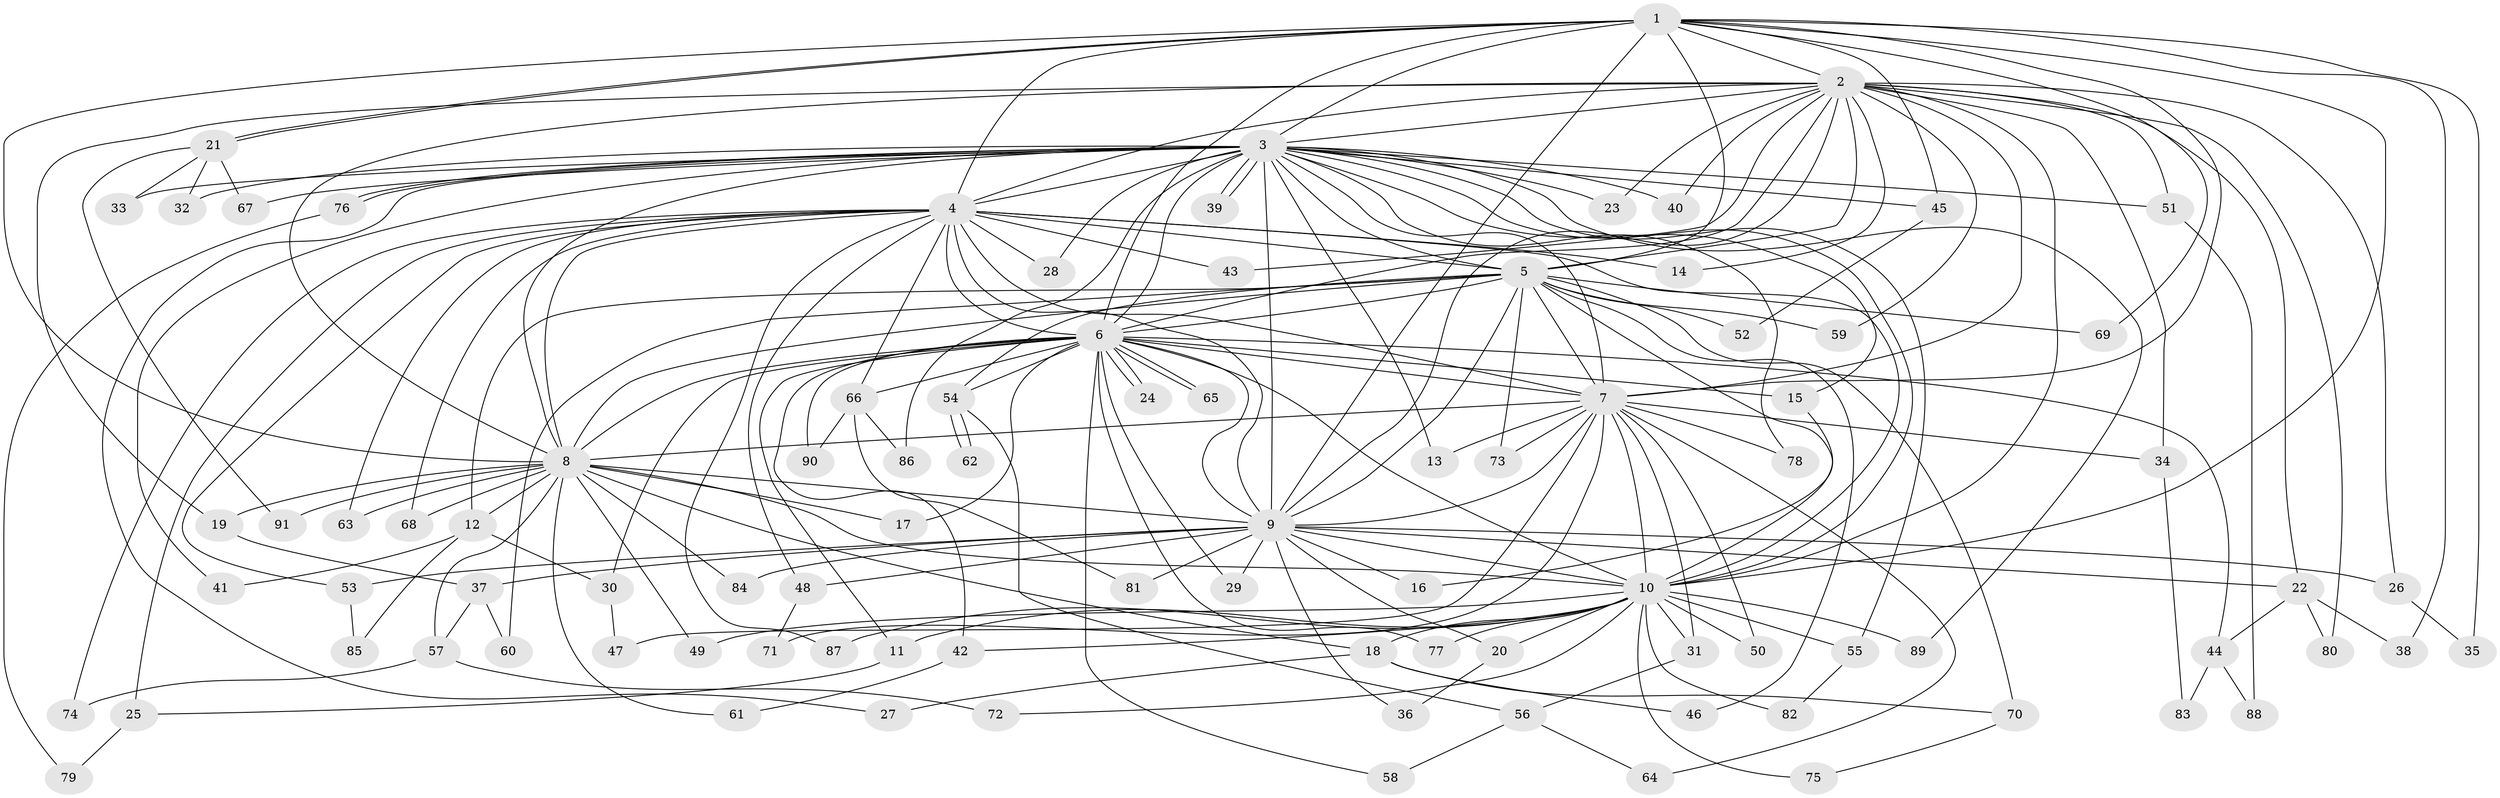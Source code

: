 // Generated by graph-tools (version 1.1) at 2025/34/03/09/25 02:34:39]
// undirected, 91 vertices, 207 edges
graph export_dot {
graph [start="1"]
  node [color=gray90,style=filled];
  1;
  2;
  3;
  4;
  5;
  6;
  7;
  8;
  9;
  10;
  11;
  12;
  13;
  14;
  15;
  16;
  17;
  18;
  19;
  20;
  21;
  22;
  23;
  24;
  25;
  26;
  27;
  28;
  29;
  30;
  31;
  32;
  33;
  34;
  35;
  36;
  37;
  38;
  39;
  40;
  41;
  42;
  43;
  44;
  45;
  46;
  47;
  48;
  49;
  50;
  51;
  52;
  53;
  54;
  55;
  56;
  57;
  58;
  59;
  60;
  61;
  62;
  63;
  64;
  65;
  66;
  67;
  68;
  69;
  70;
  71;
  72;
  73;
  74;
  75;
  76;
  77;
  78;
  79;
  80;
  81;
  82;
  83;
  84;
  85;
  86;
  87;
  88;
  89;
  90;
  91;
  1 -- 2;
  1 -- 3;
  1 -- 4;
  1 -- 5;
  1 -- 6;
  1 -- 7;
  1 -- 8;
  1 -- 9;
  1 -- 10;
  1 -- 21;
  1 -- 21;
  1 -- 35;
  1 -- 38;
  1 -- 45;
  1 -- 69;
  2 -- 3;
  2 -- 4;
  2 -- 5;
  2 -- 6;
  2 -- 7;
  2 -- 8;
  2 -- 9;
  2 -- 10;
  2 -- 14;
  2 -- 19;
  2 -- 22;
  2 -- 23;
  2 -- 26;
  2 -- 34;
  2 -- 40;
  2 -- 43;
  2 -- 51;
  2 -- 59;
  2 -- 80;
  3 -- 4;
  3 -- 5;
  3 -- 6;
  3 -- 7;
  3 -- 8;
  3 -- 9;
  3 -- 10;
  3 -- 13;
  3 -- 15;
  3 -- 23;
  3 -- 27;
  3 -- 28;
  3 -- 32;
  3 -- 33;
  3 -- 39;
  3 -- 39;
  3 -- 40;
  3 -- 41;
  3 -- 45;
  3 -- 51;
  3 -- 55;
  3 -- 67;
  3 -- 76;
  3 -- 76;
  3 -- 78;
  3 -- 86;
  3 -- 89;
  4 -- 5;
  4 -- 6;
  4 -- 7;
  4 -- 8;
  4 -- 9;
  4 -- 10;
  4 -- 14;
  4 -- 25;
  4 -- 28;
  4 -- 43;
  4 -- 48;
  4 -- 53;
  4 -- 63;
  4 -- 66;
  4 -- 68;
  4 -- 74;
  4 -- 87;
  5 -- 6;
  5 -- 7;
  5 -- 8;
  5 -- 9;
  5 -- 10;
  5 -- 12;
  5 -- 46;
  5 -- 52;
  5 -- 54;
  5 -- 59;
  5 -- 60;
  5 -- 69;
  5 -- 70;
  5 -- 73;
  6 -- 7;
  6 -- 8;
  6 -- 9;
  6 -- 10;
  6 -- 11;
  6 -- 15;
  6 -- 17;
  6 -- 24;
  6 -- 24;
  6 -- 29;
  6 -- 30;
  6 -- 42;
  6 -- 44;
  6 -- 54;
  6 -- 58;
  6 -- 65;
  6 -- 65;
  6 -- 66;
  6 -- 77;
  6 -- 90;
  7 -- 8;
  7 -- 9;
  7 -- 10;
  7 -- 13;
  7 -- 31;
  7 -- 34;
  7 -- 47;
  7 -- 50;
  7 -- 64;
  7 -- 71;
  7 -- 73;
  7 -- 78;
  8 -- 9;
  8 -- 10;
  8 -- 12;
  8 -- 17;
  8 -- 18;
  8 -- 19;
  8 -- 49;
  8 -- 57;
  8 -- 61;
  8 -- 63;
  8 -- 68;
  8 -- 84;
  8 -- 91;
  9 -- 10;
  9 -- 16;
  9 -- 20;
  9 -- 22;
  9 -- 26;
  9 -- 29;
  9 -- 36;
  9 -- 37;
  9 -- 48;
  9 -- 53;
  9 -- 81;
  9 -- 84;
  10 -- 11;
  10 -- 18;
  10 -- 20;
  10 -- 31;
  10 -- 42;
  10 -- 49;
  10 -- 50;
  10 -- 55;
  10 -- 72;
  10 -- 75;
  10 -- 77;
  10 -- 82;
  10 -- 87;
  10 -- 89;
  11 -- 25;
  12 -- 30;
  12 -- 41;
  12 -- 85;
  15 -- 16;
  18 -- 27;
  18 -- 46;
  18 -- 70;
  19 -- 37;
  20 -- 36;
  21 -- 32;
  21 -- 33;
  21 -- 67;
  21 -- 91;
  22 -- 38;
  22 -- 44;
  22 -- 80;
  25 -- 79;
  26 -- 35;
  30 -- 47;
  31 -- 56;
  34 -- 83;
  37 -- 57;
  37 -- 60;
  42 -- 61;
  44 -- 83;
  44 -- 88;
  45 -- 52;
  48 -- 71;
  51 -- 88;
  53 -- 85;
  54 -- 56;
  54 -- 62;
  54 -- 62;
  55 -- 82;
  56 -- 58;
  56 -- 64;
  57 -- 72;
  57 -- 74;
  66 -- 81;
  66 -- 86;
  66 -- 90;
  70 -- 75;
  76 -- 79;
}

